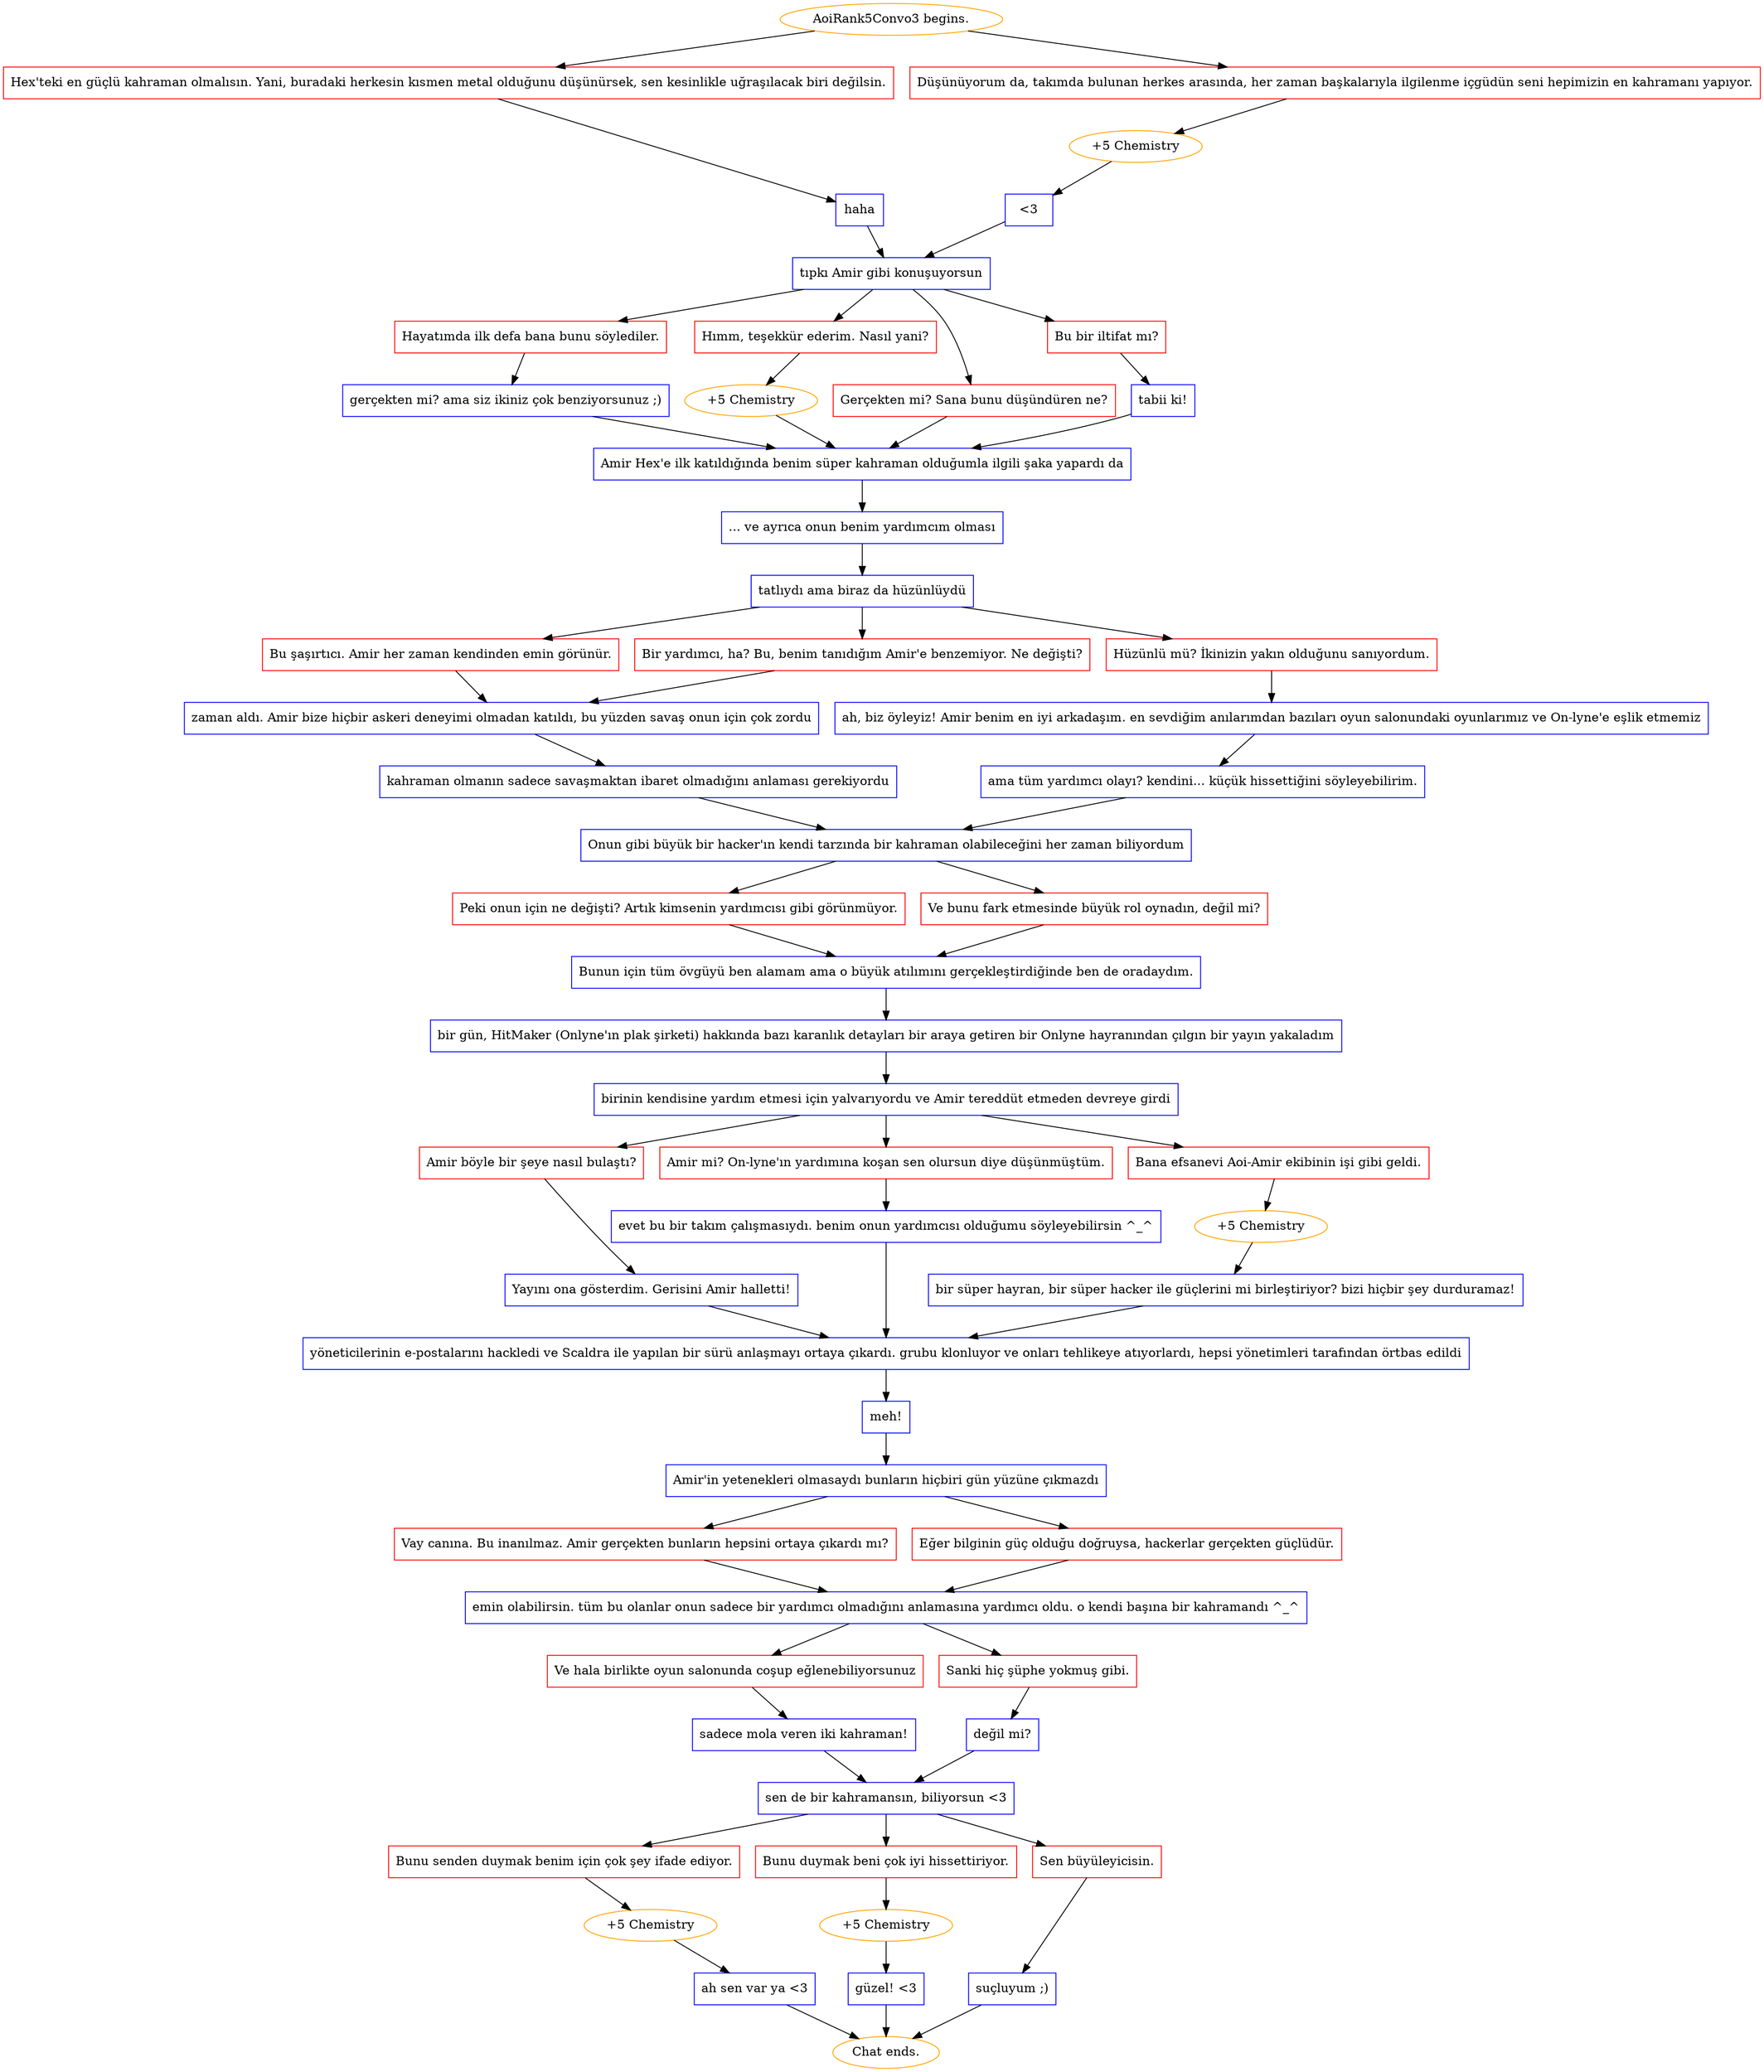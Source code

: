 digraph {
	"AoiRank5Convo3 begins." [color=orange];
		"AoiRank5Convo3 begins." -> j1105790775;
		"AoiRank5Convo3 begins." -> j2083274660;
	j1105790775 [label="Hex'teki en güçlü kahraman olmalısın. Yani, buradaki herkesin kısmen metal olduğunu düşünürsek, sen kesinlikle uğraşılacak biri değilsin.",shape=box,color=red];
		j1105790775 -> j4003004843;
	j2083274660 [label="Düşünüyorum da, takımda bulunan herkes arasında, her zaman başkalarıyla ilgilenme içgüdün seni hepimizin en kahramanı yapıyor.",shape=box,color=red];
		j2083274660 -> j1299288983;
	j4003004843 [label="haha",shape=box,color=blue];
		j4003004843 -> j4060521672;
	j1299288983 [label="+5 Chemistry",color=orange];
		j1299288983 -> j1137164235;
	j4060521672 [label="tıpkı Amir gibi konuşuyorsun",shape=box,color=blue];
		j4060521672 -> j503074259;
		j4060521672 -> j853650376;
		j4060521672 -> j1986479964;
		j4060521672 -> j259625500;
	j1137164235 [label="<3",shape=box,color=blue];
		j1137164235 -> j4060521672;
	j503074259 [label="Hayatımda ilk defa bana bunu söylediler.",shape=box,color=red];
		j503074259 -> j3526296891;
	j853650376 [label="Hımm, teşekkür ederim. Nasıl yani?",shape=box,color=red];
		j853650376 -> j2005785928;
	j1986479964 [label="Gerçekten mi? Sana bunu düşündüren ne?",shape=box,color=red];
		j1986479964 -> j808724947;
	j259625500 [label="Bu bir iltifat mı?",shape=box,color=red];
		j259625500 -> j3874804630;
	j3526296891 [label="gerçekten mi? ama siz ikiniz çok benziyorsunuz ;)",shape=box,color=blue];
		j3526296891 -> j808724947;
	j2005785928 [label="+5 Chemistry",color=orange];
		j2005785928 -> j808724947;
	j808724947 [label="Amir Hex'e ilk katıldığında benim süper kahraman olduğumla ilgili şaka yapardı da",shape=box,color=blue];
		j808724947 -> j2451367775;
	j3874804630 [label="tabii ki!",shape=box,color=blue];
		j3874804630 -> j808724947;
	j2451367775 [label="... ve ayrıca onun benim yardımcım olması",shape=box,color=blue];
		j2451367775 -> j3268866366;
	j3268866366 [label="tatlıydı ama biraz da hüzünlüydü",shape=box,color=blue];
		j3268866366 -> j3170156707;
		j3268866366 -> j3645368677;
		j3268866366 -> j1199531206;
	j3170156707 [label="Bu şaşırtıcı. Amir her zaman kendinden emin görünür.",shape=box,color=red];
		j3170156707 -> j839587855;
	j3645368677 [label="Bir yardımcı, ha? Bu, benim tanıdığım Amir'e benzemiyor. Ne değişti?",shape=box,color=red];
		j3645368677 -> j839587855;
	j1199531206 [label="Hüzünlü mü? İkinizin yakın olduğunu sanıyordum.",shape=box,color=red];
		j1199531206 -> j2369410594;
	j839587855 [label="zaman aldı. Amir bize hiçbir askeri deneyimi olmadan katıldı, bu yüzden savaş onun için çok zordu",shape=box,color=blue];
		j839587855 -> j2098661232;
	j2369410594 [label="ah, biz öyleyiz! Amir benim en iyi arkadaşım. en sevdiğim anılarımdan bazıları oyun salonundaki oyunlarımız ve On-lyne'e eşlik etmemiz",shape=box,color=blue];
		j2369410594 -> j3712813443;
	j2098661232 [label="kahraman olmanın sadece savaşmaktan ibaret olmadığını anlaması gerekiyordu",shape=box,color=blue];
		j2098661232 -> j2283492692;
	j3712813443 [label="ama tüm yardımcı olayı? kendini... küçük hissettiğini söyleyebilirim.",shape=box,color=blue];
		j3712813443 -> j2283492692;
	j2283492692 [label="Onun gibi büyük bir hacker'ın kendi tarzında bir kahraman olabileceğini her zaman biliyordum",shape=box,color=blue];
		j2283492692 -> j3620683810;
		j2283492692 -> j4002022359;
	j3620683810 [label="Peki onun için ne değişti? Artık kimsenin yardımcısı gibi görünmüyor.",shape=box,color=red];
		j3620683810 -> j503260060;
	j4002022359 [label="Ve bunu fark etmesinde büyük rol oynadın, değil mi?",shape=box,color=red];
		j4002022359 -> j503260060;
	j503260060 [label="Bunun için tüm övgüyü ben alamam ama o büyük atılımını gerçekleştirdiğinde ben de oradaydım.",shape=box,color=blue];
		j503260060 -> j1060829746;
	j1060829746 [label="bir gün, HitMaker (Onlyne'ın plak şirketi) hakkında bazı karanlık detayları bir araya getiren bir Onlyne hayranından çılgın bir yayın yakaladım",shape=box,color=blue];
		j1060829746 -> j3547506571;
	j3547506571 [label="birinin kendisine yardım etmesi için yalvarıyordu ve Amir tereddüt etmeden devreye girdi",shape=box,color=blue];
		j3547506571 -> j746857861;
		j3547506571 -> j1257345362;
		j3547506571 -> j647746489;
	j746857861 [label="Amir böyle bir şeye nasıl bulaştı?",shape=box,color=red];
		j746857861 -> j1768555414;
	j1257345362 [label="Amir mi? On-lyne'ın yardımına koşan sen olursun diye düşünmüştüm.",shape=box,color=red];
		j1257345362 -> j3078211594;
	j647746489 [label="Bana efsanevi Aoi-Amir ekibinin işi gibi geldi.",shape=box,color=red];
		j647746489 -> j2873357106;
	j1768555414 [label="Yayını ona gösterdim. Gerisini Amir halletti!",shape=box,color=blue];
		j1768555414 -> j1284508264;
	j3078211594 [label="evet bu bir takım çalışmasıydı. benim onun yardımcısı olduğumu söyleyebilirsin ^_^",shape=box,color=blue];
		j3078211594 -> j1284508264;
	j2873357106 [label="+5 Chemistry",color=orange];
		j2873357106 -> j2919533345;
	j1284508264 [label="yöneticilerinin e-postalarını hackledi ve Scaldra ile yapılan bir sürü anlaşmayı ortaya çıkardı. grubu klonluyor ve onları tehlikeye atıyorlardı, hepsi yönetimleri tarafından örtbas edildi",shape=box,color=blue];
		j1284508264 -> j1083862692;
	j2919533345 [label="bir süper hayran, bir süper hacker ile güçlerini mi birleştiriyor? bizi hiçbir şey durduramaz!",shape=box,color=blue];
		j2919533345 -> j1284508264;
	j1083862692 [label="meh!",shape=box,color=blue];
		j1083862692 -> j2571804196;
	j2571804196 [label="Amir'in yetenekleri olmasaydı bunların hiçbiri gün yüzüne çıkmazdı",shape=box,color=blue];
		j2571804196 -> j3376864179;
		j2571804196 -> j3350135181;
	j3376864179 [label="Vay canına. Bu inanılmaz. Amir gerçekten bunların hepsini ortaya çıkardı mı?",shape=box,color=red];
		j3376864179 -> j3027163314;
	j3350135181 [label="Eğer bilginin güç olduğu doğruysa, hackerlar gerçekten güçlüdür.",shape=box,color=red];
		j3350135181 -> j3027163314;
	j3027163314 [label="emin olabilirsin. tüm bu olanlar onun sadece bir yardımcı olmadığını anlamasına yardımcı oldu. o kendi başına bir kahramandı ^_^",shape=box,color=blue];
		j3027163314 -> j3568519096;
		j3027163314 -> j1561693123;
	j3568519096 [label="Ve hala birlikte oyun salonunda coşup eğlenebiliyorsunuz",shape=box,color=red];
		j3568519096 -> j1952141955;
	j1561693123 [label="Sanki hiç şüphe yokmuş gibi.",shape=box,color=red];
		j1561693123 -> j4207492103;
	j1952141955 [label="sadece mola veren iki kahraman!",shape=box,color=blue];
		j1952141955 -> j577016936;
	j4207492103 [label="değil mi?",shape=box,color=blue];
		j4207492103 -> j577016936;
	j577016936 [label="sen de bir kahramansın, biliyorsun <3",shape=box,color=blue];
		j577016936 -> j3643330077;
		j577016936 -> j4101458681;
		j577016936 -> j2809783584;
	j3643330077 [label="Bunu senden duymak benim için çok şey ifade ediyor.",shape=box,color=red];
		j3643330077 -> j686061674;
	j4101458681 [label="Bunu duymak beni çok iyi hissettiriyor.",shape=box,color=red];
		j4101458681 -> j1748355743;
	j2809783584 [label="Sen büyüleyicisin.",shape=box,color=red];
		j2809783584 -> j1340477795;
	j686061674 [label="+5 Chemistry",color=orange];
		j686061674 -> j855084244;
	j1748355743 [label="+5 Chemistry",color=orange];
		j1748355743 -> j2651983007;
	j1340477795 [label="suçluyum ;)",shape=box,color=blue];
		j1340477795 -> "Chat ends.";
	j855084244 [label="ah sen var ya <3",shape=box,color=blue];
		j855084244 -> "Chat ends.";
	j2651983007 [label="güzel! <3",shape=box,color=blue];
		j2651983007 -> "Chat ends.";
	"Chat ends." [color=orange];
}